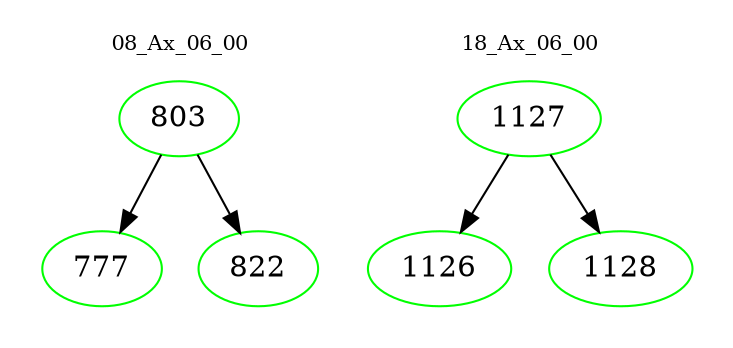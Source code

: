 digraph{
subgraph cluster_0 {
color = white
label = "08_Ax_06_00";
fontsize=10;
T0_803 [label="803", color="green"]
T0_803 -> T0_777 [color="black"]
T0_777 [label="777", color="green"]
T0_803 -> T0_822 [color="black"]
T0_822 [label="822", color="green"]
}
subgraph cluster_1 {
color = white
label = "18_Ax_06_00";
fontsize=10;
T1_1127 [label="1127", color="green"]
T1_1127 -> T1_1126 [color="black"]
T1_1126 [label="1126", color="green"]
T1_1127 -> T1_1128 [color="black"]
T1_1128 [label="1128", color="green"]
}
}
